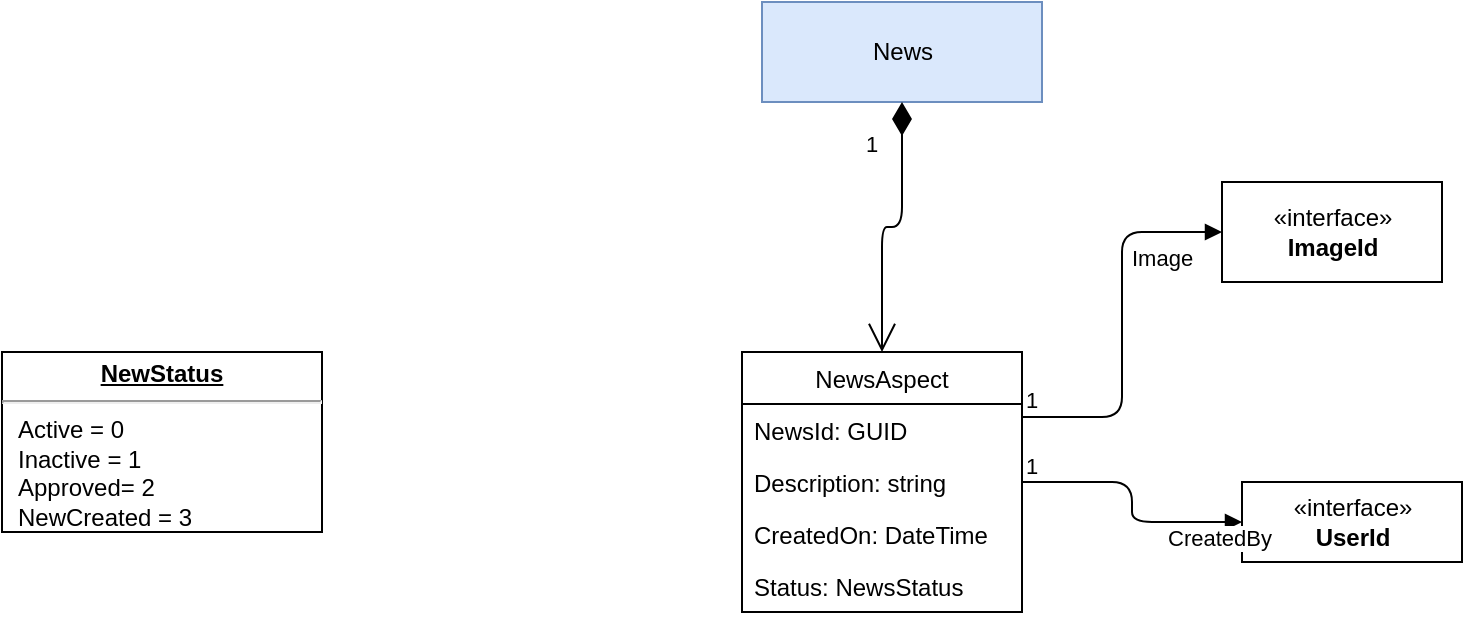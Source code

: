 <mxfile version="13.10.1" type="device"><diagram id="JqcSIRBHY39DYans7OAG" name="Page-1"><mxGraphModel dx="1422" dy="762" grid="1" gridSize="10" guides="1" tooltips="1" connect="1" arrows="1" fold="1" page="1" pageScale="1" pageWidth="1100" pageHeight="850" math="0" shadow="0"><root><mxCell id="0"/><mxCell id="1" parent="0"/><mxCell id="BdCQX0DcaFLKfjjOXheJ-1" value="NewsAspect" style="swimlane;fontStyle=0;childLayout=stackLayout;horizontal=1;startSize=26;fillColor=none;horizontalStack=0;resizeParent=1;resizeParentMax=0;resizeLast=0;collapsible=1;marginBottom=0;" parent="1" vertex="1"><mxGeometry x="470" y="425" width="140" height="130" as="geometry"/></mxCell><mxCell id="BdCQX0DcaFLKfjjOXheJ-2" value="NewsId: GUID" style="text;strokeColor=none;fillColor=none;align=left;verticalAlign=top;spacingLeft=4;spacingRight=4;overflow=hidden;rotatable=0;points=[[0,0.5],[1,0.5]];portConstraint=eastwest;" parent="BdCQX0DcaFLKfjjOXheJ-1" vertex="1"><mxGeometry y="26" width="140" height="26" as="geometry"/></mxCell><mxCell id="BdCQX0DcaFLKfjjOXheJ-3" value="Description: string" style="text;strokeColor=none;fillColor=none;align=left;verticalAlign=top;spacingLeft=4;spacingRight=4;overflow=hidden;rotatable=0;points=[[0,0.5],[1,0.5]];portConstraint=eastwest;" parent="BdCQX0DcaFLKfjjOXheJ-1" vertex="1"><mxGeometry y="52" width="140" height="26" as="geometry"/></mxCell><mxCell id="BdCQX0DcaFLKfjjOXheJ-4" value="CreatedOn: DateTime" style="text;strokeColor=none;fillColor=none;align=left;verticalAlign=top;spacingLeft=4;spacingRight=4;overflow=hidden;rotatable=0;points=[[0,0.5],[1,0.5]];portConstraint=eastwest;" parent="BdCQX0DcaFLKfjjOXheJ-1" vertex="1"><mxGeometry y="78" width="140" height="26" as="geometry"/></mxCell><mxCell id="BdCQX0DcaFLKfjjOXheJ-5" value="Status: NewsStatus" style="text;strokeColor=none;fillColor=none;align=left;verticalAlign=top;spacingLeft=4;spacingRight=4;overflow=hidden;rotatable=0;points=[[0,0.5],[1,0.5]];portConstraint=eastwest;" parent="BdCQX0DcaFLKfjjOXheJ-1" vertex="1"><mxGeometry y="104" width="140" height="26" as="geometry"/></mxCell><mxCell id="BdCQX0DcaFLKfjjOXheJ-9" value="«interface»&lt;br&gt;&lt;b&gt;ImageId&lt;/b&gt;" style="html=1;" parent="1" vertex="1"><mxGeometry x="710" y="340" width="110" height="50" as="geometry"/></mxCell><mxCell id="BdCQX0DcaFLKfjjOXheJ-11" value="«interface»&lt;br&gt;&lt;b&gt;UserId&lt;/b&gt;" style="html=1;" parent="1" vertex="1"><mxGeometry x="720" y="490" width="110" height="40" as="geometry"/></mxCell><mxCell id="BdCQX0DcaFLKfjjOXheJ-12" value="Image" style="endArrow=block;endFill=1;html=1;edgeStyle=orthogonalEdgeStyle;align=left;verticalAlign=top;entryX=0;entryY=0.5;entryDx=0;entryDy=0;exitX=1;exitY=0.25;exitDx=0;exitDy=0;" parent="1" source="BdCQX0DcaFLKfjjOXheJ-1" target="BdCQX0DcaFLKfjjOXheJ-9" edge="1"><mxGeometry x="0.508" relative="1" as="geometry"><mxPoint x="470" y="490" as="sourcePoint"/><mxPoint x="630" y="490" as="targetPoint"/><mxPoint as="offset"/></mxGeometry></mxCell><mxCell id="BdCQX0DcaFLKfjjOXheJ-13" value="1" style="edgeLabel;resizable=0;html=1;align=left;verticalAlign=bottom;" parent="BdCQX0DcaFLKfjjOXheJ-12" connectable="0" vertex="1"><mxGeometry x="-1" relative="1" as="geometry"/></mxCell><mxCell id="BdCQX0DcaFLKfjjOXheJ-14" value="CreatedBy" style="endArrow=block;endFill=1;html=1;edgeStyle=orthogonalEdgeStyle;align=left;verticalAlign=top;entryX=0;entryY=0.5;entryDx=0;entryDy=0;" parent="1" source="BdCQX0DcaFLKfjjOXheJ-3" target="BdCQX0DcaFLKfjjOXheJ-11" edge="1"><mxGeometry x="0.4" y="5" relative="1" as="geometry"><mxPoint x="470" y="490" as="sourcePoint"/><mxPoint x="630" y="490" as="targetPoint"/><mxPoint as="offset"/></mxGeometry></mxCell><mxCell id="BdCQX0DcaFLKfjjOXheJ-15" value="1" style="edgeLabel;resizable=0;html=1;align=left;verticalAlign=bottom;" parent="BdCQX0DcaFLKfjjOXheJ-14" connectable="0" vertex="1"><mxGeometry x="-1" relative="1" as="geometry"/></mxCell><mxCell id="BdCQX0DcaFLKfjjOXheJ-17" value="News" style="html=1;fillColor=#dae8fc;strokeColor=#6c8ebf;" parent="1" vertex="1"><mxGeometry x="480" y="250" width="140" height="50" as="geometry"/></mxCell><mxCell id="BdCQX0DcaFLKfjjOXheJ-18" value="1" style="endArrow=open;html=1;endSize=12;startArrow=diamondThin;startSize=14;startFill=1;edgeStyle=orthogonalEdgeStyle;align=left;verticalAlign=bottom;entryX=0.5;entryY=0;entryDx=0;entryDy=0;exitX=0.5;exitY=1;exitDx=0;exitDy=0;" parent="1" source="BdCQX0DcaFLKfjjOXheJ-17" target="BdCQX0DcaFLKfjjOXheJ-1" edge="1"><mxGeometry x="-0.556" y="-20" relative="1" as="geometry"><mxPoint x="470" y="290" as="sourcePoint"/><mxPoint x="630" y="290" as="targetPoint"/><mxPoint as="offset"/></mxGeometry></mxCell><mxCell id="L58rfrXLZPRCrdSOSxO2-5" value="&lt;p style=&quot;margin: 0px ; margin-top: 4px ; text-align: center ; text-decoration: underline&quot;&gt;&lt;b&gt;NewStatus&lt;/b&gt;&lt;/p&gt;&lt;hr&gt;&lt;p style=&quot;margin: 0px ; margin-left: 8px&quot;&gt;Active = 0&lt;br&gt;Inactive = 1&lt;br&gt;Approved= 2&lt;/p&gt;&lt;p style=&quot;margin: 0px ; margin-left: 8px&quot;&gt;NewCreated = 3&lt;/p&gt;" style="verticalAlign=top;align=left;overflow=fill;fontSize=12;fontFamily=Helvetica;html=1;" vertex="1" parent="1"><mxGeometry x="100" y="425" width="160" height="90" as="geometry"/></mxCell></root></mxGraphModel></diagram></mxfile>